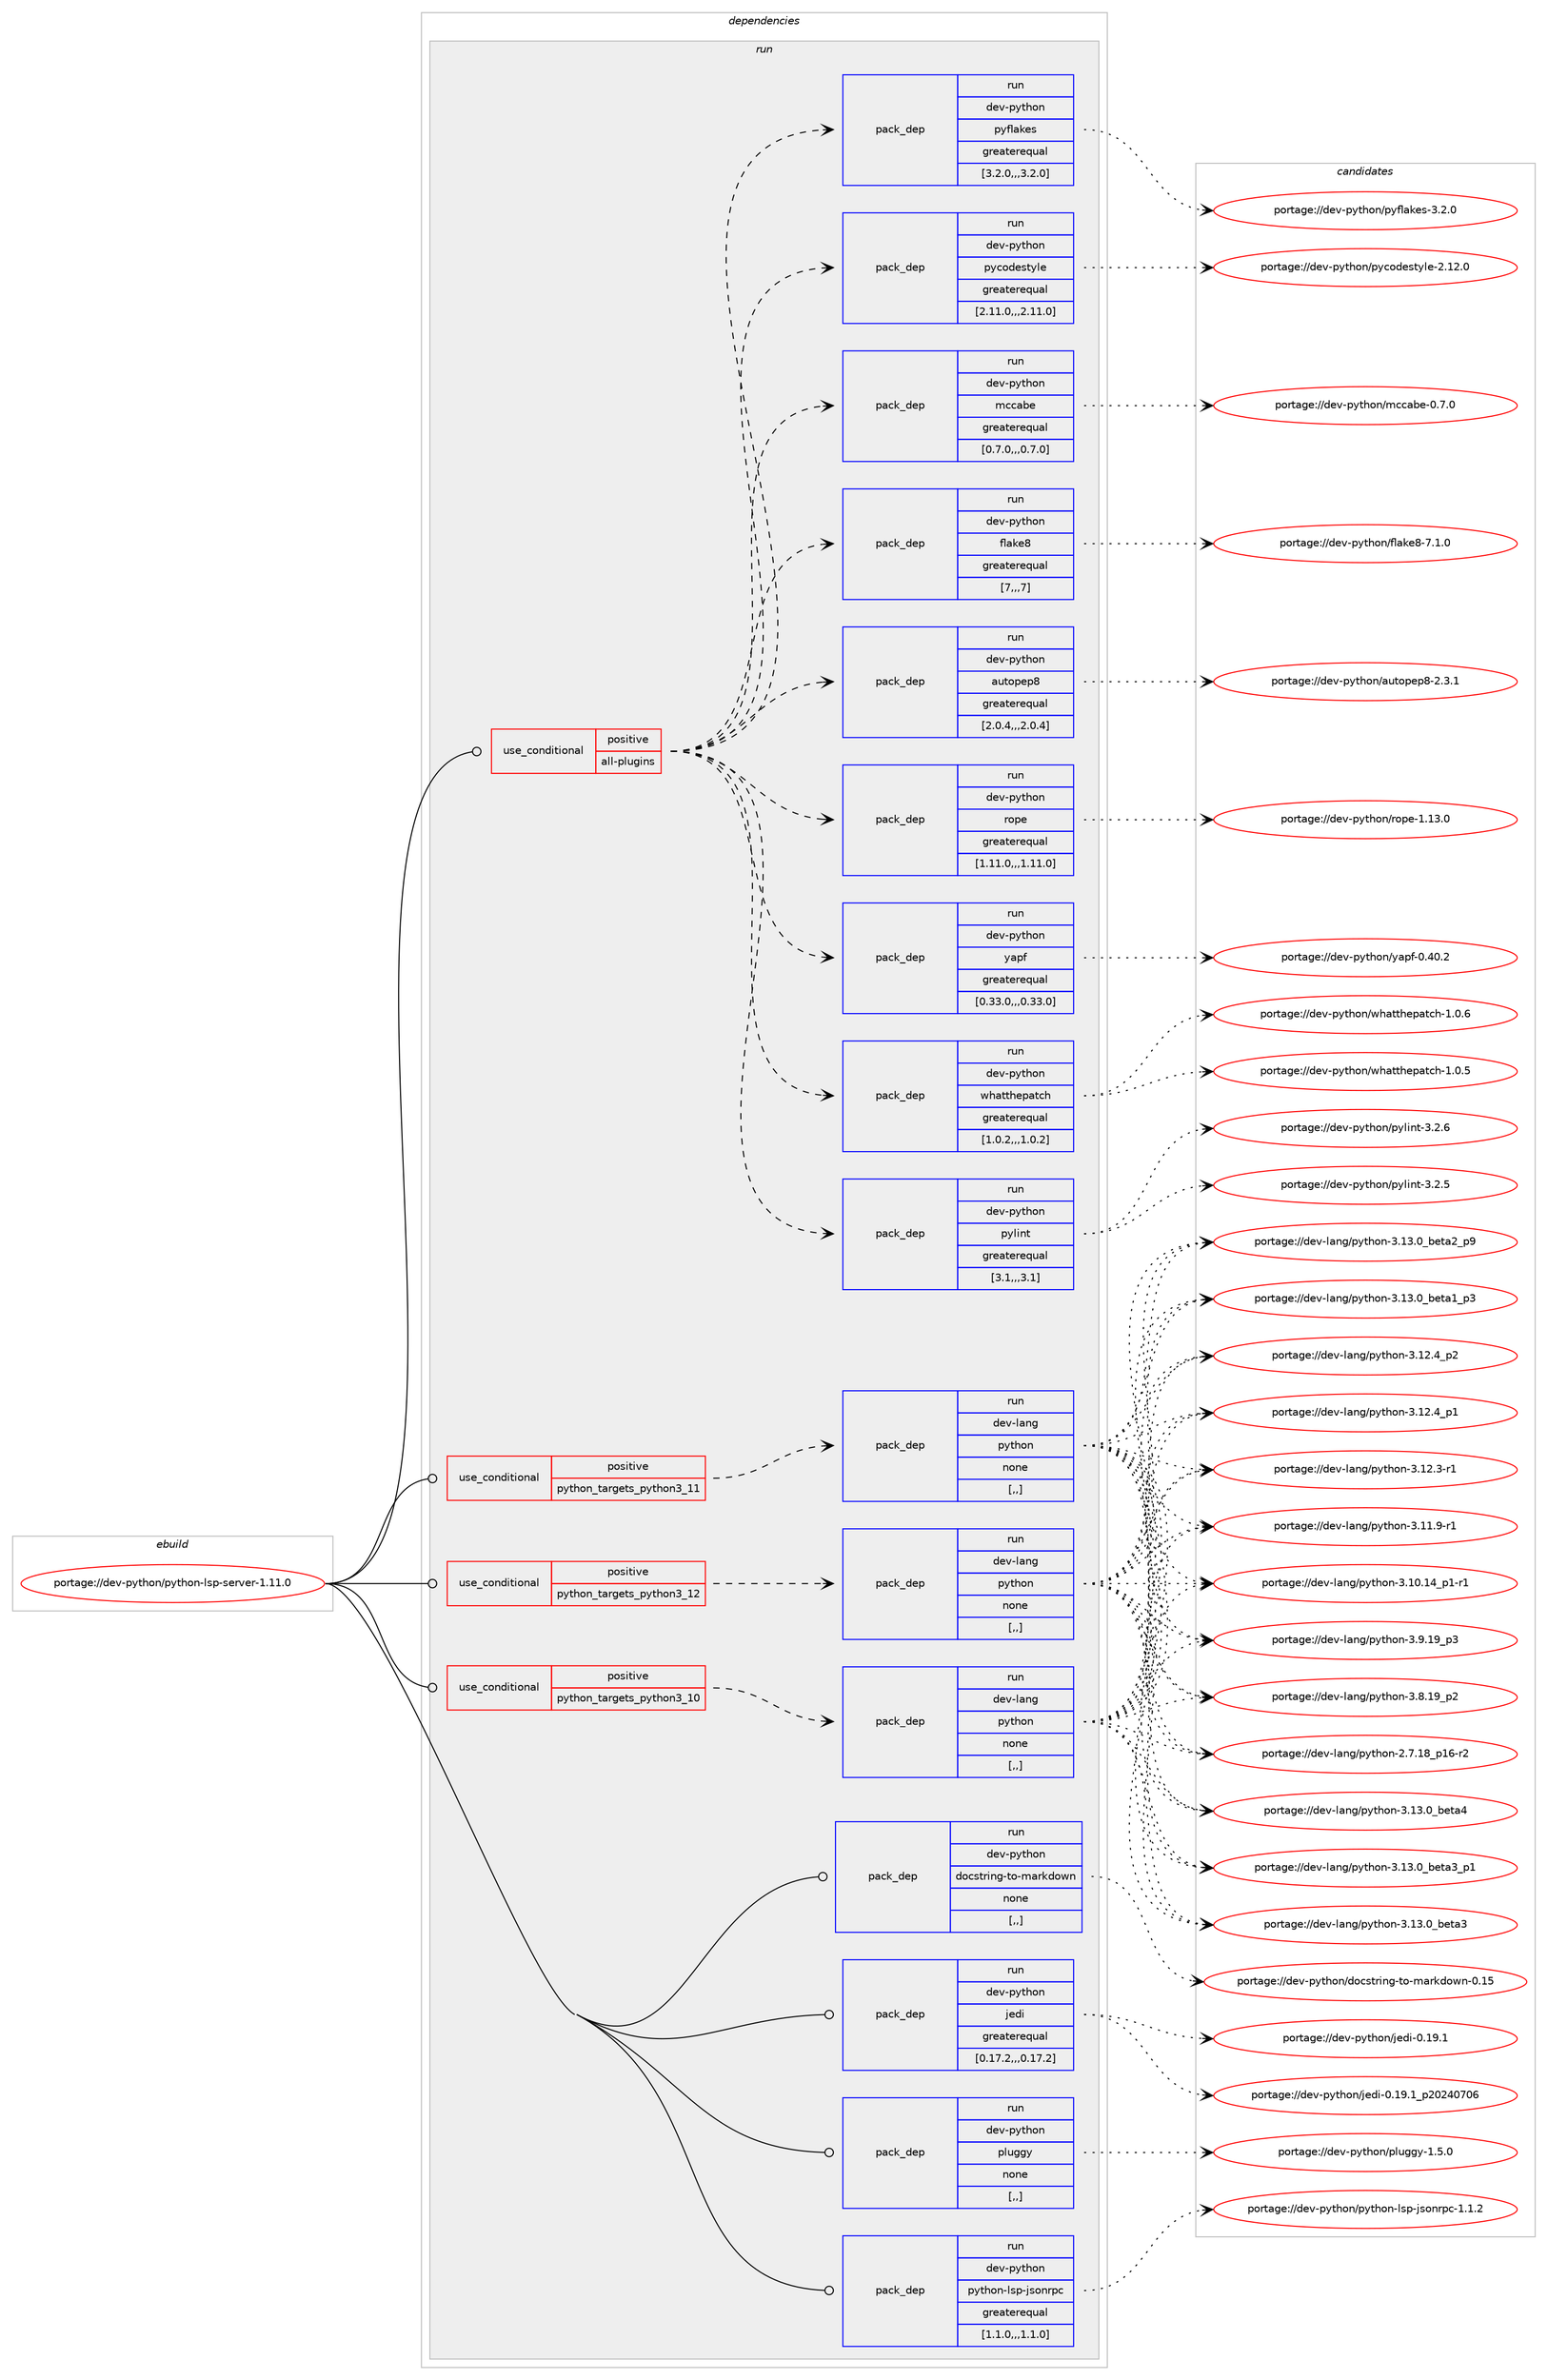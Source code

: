digraph prolog {

# *************
# Graph options
# *************

newrank=true;
concentrate=true;
compound=true;
graph [rankdir=LR,fontname=Helvetica,fontsize=10,ranksep=1.5];#, ranksep=2.5, nodesep=0.2];
edge  [arrowhead=vee];
node  [fontname=Helvetica,fontsize=10];

# **********
# The ebuild
# **********

subgraph cluster_leftcol {
color=gray;
label=<<i>ebuild</i>>;
id [label="portage://dev-python/python-lsp-server-1.11.0", color=red, width=4, href="../dev-python/python-lsp-server-1.11.0.svg"];
}

# ****************
# The dependencies
# ****************

subgraph cluster_midcol {
color=gray;
label=<<i>dependencies</i>>;
subgraph cluster_compile {
fillcolor="#eeeeee";
style=filled;
label=<<i>compile</i>>;
}
subgraph cluster_compileandrun {
fillcolor="#eeeeee";
style=filled;
label=<<i>compile and run</i>>;
}
subgraph cluster_run {
fillcolor="#eeeeee";
style=filled;
label=<<i>run</i>>;
subgraph cond38383 {
dependency160430 [label=<<TABLE BORDER="0" CELLBORDER="1" CELLSPACING="0" CELLPADDING="4"><TR><TD ROWSPAN="3" CELLPADDING="10">use_conditional</TD></TR><TR><TD>positive</TD></TR><TR><TD>all-plugins</TD></TR></TABLE>>, shape=none, color=red];
subgraph pack120776 {
dependency160431 [label=<<TABLE BORDER="0" CELLBORDER="1" CELLSPACING="0" CELLPADDING="4" WIDTH="220"><TR><TD ROWSPAN="6" CELLPADDING="30">pack_dep</TD></TR><TR><TD WIDTH="110">run</TD></TR><TR><TD>dev-python</TD></TR><TR><TD>autopep8</TD></TR><TR><TD>greaterequal</TD></TR><TR><TD>[2.0.4,,,2.0.4]</TD></TR></TABLE>>, shape=none, color=blue];
}
dependency160430:e -> dependency160431:w [weight=20,style="dashed",arrowhead="vee"];
subgraph pack120777 {
dependency160432 [label=<<TABLE BORDER="0" CELLBORDER="1" CELLSPACING="0" CELLPADDING="4" WIDTH="220"><TR><TD ROWSPAN="6" CELLPADDING="30">pack_dep</TD></TR><TR><TD WIDTH="110">run</TD></TR><TR><TD>dev-python</TD></TR><TR><TD>flake8</TD></TR><TR><TD>greaterequal</TD></TR><TR><TD>[7,,,7]</TD></TR></TABLE>>, shape=none, color=blue];
}
dependency160430:e -> dependency160432:w [weight=20,style="dashed",arrowhead="vee"];
subgraph pack120778 {
dependency160433 [label=<<TABLE BORDER="0" CELLBORDER="1" CELLSPACING="0" CELLPADDING="4" WIDTH="220"><TR><TD ROWSPAN="6" CELLPADDING="30">pack_dep</TD></TR><TR><TD WIDTH="110">run</TD></TR><TR><TD>dev-python</TD></TR><TR><TD>mccabe</TD></TR><TR><TD>greaterequal</TD></TR><TR><TD>[0.7.0,,,0.7.0]</TD></TR></TABLE>>, shape=none, color=blue];
}
dependency160430:e -> dependency160433:w [weight=20,style="dashed",arrowhead="vee"];
subgraph pack120779 {
dependency160434 [label=<<TABLE BORDER="0" CELLBORDER="1" CELLSPACING="0" CELLPADDING="4" WIDTH="220"><TR><TD ROWSPAN="6" CELLPADDING="30">pack_dep</TD></TR><TR><TD WIDTH="110">run</TD></TR><TR><TD>dev-python</TD></TR><TR><TD>pycodestyle</TD></TR><TR><TD>greaterequal</TD></TR><TR><TD>[2.11.0,,,2.11.0]</TD></TR></TABLE>>, shape=none, color=blue];
}
dependency160430:e -> dependency160434:w [weight=20,style="dashed",arrowhead="vee"];
subgraph pack120780 {
dependency160435 [label=<<TABLE BORDER="0" CELLBORDER="1" CELLSPACING="0" CELLPADDING="4" WIDTH="220"><TR><TD ROWSPAN="6" CELLPADDING="30">pack_dep</TD></TR><TR><TD WIDTH="110">run</TD></TR><TR><TD>dev-python</TD></TR><TR><TD>pyflakes</TD></TR><TR><TD>greaterequal</TD></TR><TR><TD>[3.2.0,,,3.2.0]</TD></TR></TABLE>>, shape=none, color=blue];
}
dependency160430:e -> dependency160435:w [weight=20,style="dashed",arrowhead="vee"];
subgraph pack120781 {
dependency160436 [label=<<TABLE BORDER="0" CELLBORDER="1" CELLSPACING="0" CELLPADDING="4" WIDTH="220"><TR><TD ROWSPAN="6" CELLPADDING="30">pack_dep</TD></TR><TR><TD WIDTH="110">run</TD></TR><TR><TD>dev-python</TD></TR><TR><TD>pylint</TD></TR><TR><TD>greaterequal</TD></TR><TR><TD>[3.1,,,3.1]</TD></TR></TABLE>>, shape=none, color=blue];
}
dependency160430:e -> dependency160436:w [weight=20,style="dashed",arrowhead="vee"];
subgraph pack120782 {
dependency160437 [label=<<TABLE BORDER="0" CELLBORDER="1" CELLSPACING="0" CELLPADDING="4" WIDTH="220"><TR><TD ROWSPAN="6" CELLPADDING="30">pack_dep</TD></TR><TR><TD WIDTH="110">run</TD></TR><TR><TD>dev-python</TD></TR><TR><TD>whatthepatch</TD></TR><TR><TD>greaterequal</TD></TR><TR><TD>[1.0.2,,,1.0.2]</TD></TR></TABLE>>, shape=none, color=blue];
}
dependency160430:e -> dependency160437:w [weight=20,style="dashed",arrowhead="vee"];
subgraph pack120783 {
dependency160438 [label=<<TABLE BORDER="0" CELLBORDER="1" CELLSPACING="0" CELLPADDING="4" WIDTH="220"><TR><TD ROWSPAN="6" CELLPADDING="30">pack_dep</TD></TR><TR><TD WIDTH="110">run</TD></TR><TR><TD>dev-python</TD></TR><TR><TD>yapf</TD></TR><TR><TD>greaterequal</TD></TR><TR><TD>[0.33.0,,,0.33.0]</TD></TR></TABLE>>, shape=none, color=blue];
}
dependency160430:e -> dependency160438:w [weight=20,style="dashed",arrowhead="vee"];
subgraph pack120784 {
dependency160439 [label=<<TABLE BORDER="0" CELLBORDER="1" CELLSPACING="0" CELLPADDING="4" WIDTH="220"><TR><TD ROWSPAN="6" CELLPADDING="30">pack_dep</TD></TR><TR><TD WIDTH="110">run</TD></TR><TR><TD>dev-python</TD></TR><TR><TD>rope</TD></TR><TR><TD>greaterequal</TD></TR><TR><TD>[1.11.0,,,1.11.0]</TD></TR></TABLE>>, shape=none, color=blue];
}
dependency160430:e -> dependency160439:w [weight=20,style="dashed",arrowhead="vee"];
}
id:e -> dependency160430:w [weight=20,style="solid",arrowhead="odot"];
subgraph cond38384 {
dependency160440 [label=<<TABLE BORDER="0" CELLBORDER="1" CELLSPACING="0" CELLPADDING="4"><TR><TD ROWSPAN="3" CELLPADDING="10">use_conditional</TD></TR><TR><TD>positive</TD></TR><TR><TD>python_targets_python3_10</TD></TR></TABLE>>, shape=none, color=red];
subgraph pack120785 {
dependency160441 [label=<<TABLE BORDER="0" CELLBORDER="1" CELLSPACING="0" CELLPADDING="4" WIDTH="220"><TR><TD ROWSPAN="6" CELLPADDING="30">pack_dep</TD></TR><TR><TD WIDTH="110">run</TD></TR><TR><TD>dev-lang</TD></TR><TR><TD>python</TD></TR><TR><TD>none</TD></TR><TR><TD>[,,]</TD></TR></TABLE>>, shape=none, color=blue];
}
dependency160440:e -> dependency160441:w [weight=20,style="dashed",arrowhead="vee"];
}
id:e -> dependency160440:w [weight=20,style="solid",arrowhead="odot"];
subgraph cond38385 {
dependency160442 [label=<<TABLE BORDER="0" CELLBORDER="1" CELLSPACING="0" CELLPADDING="4"><TR><TD ROWSPAN="3" CELLPADDING="10">use_conditional</TD></TR><TR><TD>positive</TD></TR><TR><TD>python_targets_python3_11</TD></TR></TABLE>>, shape=none, color=red];
subgraph pack120786 {
dependency160443 [label=<<TABLE BORDER="0" CELLBORDER="1" CELLSPACING="0" CELLPADDING="4" WIDTH="220"><TR><TD ROWSPAN="6" CELLPADDING="30">pack_dep</TD></TR><TR><TD WIDTH="110">run</TD></TR><TR><TD>dev-lang</TD></TR><TR><TD>python</TD></TR><TR><TD>none</TD></TR><TR><TD>[,,]</TD></TR></TABLE>>, shape=none, color=blue];
}
dependency160442:e -> dependency160443:w [weight=20,style="dashed",arrowhead="vee"];
}
id:e -> dependency160442:w [weight=20,style="solid",arrowhead="odot"];
subgraph cond38386 {
dependency160444 [label=<<TABLE BORDER="0" CELLBORDER="1" CELLSPACING="0" CELLPADDING="4"><TR><TD ROWSPAN="3" CELLPADDING="10">use_conditional</TD></TR><TR><TD>positive</TD></TR><TR><TD>python_targets_python3_12</TD></TR></TABLE>>, shape=none, color=red];
subgraph pack120787 {
dependency160445 [label=<<TABLE BORDER="0" CELLBORDER="1" CELLSPACING="0" CELLPADDING="4" WIDTH="220"><TR><TD ROWSPAN="6" CELLPADDING="30">pack_dep</TD></TR><TR><TD WIDTH="110">run</TD></TR><TR><TD>dev-lang</TD></TR><TR><TD>python</TD></TR><TR><TD>none</TD></TR><TR><TD>[,,]</TD></TR></TABLE>>, shape=none, color=blue];
}
dependency160444:e -> dependency160445:w [weight=20,style="dashed",arrowhead="vee"];
}
id:e -> dependency160444:w [weight=20,style="solid",arrowhead="odot"];
subgraph pack120788 {
dependency160446 [label=<<TABLE BORDER="0" CELLBORDER="1" CELLSPACING="0" CELLPADDING="4" WIDTH="220"><TR><TD ROWSPAN="6" CELLPADDING="30">pack_dep</TD></TR><TR><TD WIDTH="110">run</TD></TR><TR><TD>dev-python</TD></TR><TR><TD>docstring-to-markdown</TD></TR><TR><TD>none</TD></TR><TR><TD>[,,]</TD></TR></TABLE>>, shape=none, color=blue];
}
id:e -> dependency160446:w [weight=20,style="solid",arrowhead="odot"];
subgraph pack120789 {
dependency160447 [label=<<TABLE BORDER="0" CELLBORDER="1" CELLSPACING="0" CELLPADDING="4" WIDTH="220"><TR><TD ROWSPAN="6" CELLPADDING="30">pack_dep</TD></TR><TR><TD WIDTH="110">run</TD></TR><TR><TD>dev-python</TD></TR><TR><TD>jedi</TD></TR><TR><TD>greaterequal</TD></TR><TR><TD>[0.17.2,,,0.17.2]</TD></TR></TABLE>>, shape=none, color=blue];
}
id:e -> dependency160447:w [weight=20,style="solid",arrowhead="odot"];
subgraph pack120790 {
dependency160448 [label=<<TABLE BORDER="0" CELLBORDER="1" CELLSPACING="0" CELLPADDING="4" WIDTH="220"><TR><TD ROWSPAN="6" CELLPADDING="30">pack_dep</TD></TR><TR><TD WIDTH="110">run</TD></TR><TR><TD>dev-python</TD></TR><TR><TD>pluggy</TD></TR><TR><TD>none</TD></TR><TR><TD>[,,]</TD></TR></TABLE>>, shape=none, color=blue];
}
id:e -> dependency160448:w [weight=20,style="solid",arrowhead="odot"];
subgraph pack120791 {
dependency160449 [label=<<TABLE BORDER="0" CELLBORDER="1" CELLSPACING="0" CELLPADDING="4" WIDTH="220"><TR><TD ROWSPAN="6" CELLPADDING="30">pack_dep</TD></TR><TR><TD WIDTH="110">run</TD></TR><TR><TD>dev-python</TD></TR><TR><TD>python-lsp-jsonrpc</TD></TR><TR><TD>greaterequal</TD></TR><TR><TD>[1.1.0,,,1.1.0]</TD></TR></TABLE>>, shape=none, color=blue];
}
id:e -> dependency160449:w [weight=20,style="solid",arrowhead="odot"];
}
}

# **************
# The candidates
# **************

subgraph cluster_choices {
rank=same;
color=gray;
label=<<i>candidates</i>>;

subgraph choice120776 {
color=black;
nodesep=1;
choice10010111845112121116104111110479711711611111210111256455046514649 [label="portage://dev-python/autopep8-2.3.1", color=red, width=4,href="../dev-python/autopep8-2.3.1.svg"];
dependency160431:e -> choice10010111845112121116104111110479711711611111210111256455046514649:w [style=dotted,weight="100"];
}
subgraph choice120777 {
color=black;
nodesep=1;
choice10010111845112121116104111110471021089710710156455546494648 [label="portage://dev-python/flake8-7.1.0", color=red, width=4,href="../dev-python/flake8-7.1.0.svg"];
dependency160432:e -> choice10010111845112121116104111110471021089710710156455546494648:w [style=dotted,weight="100"];
}
subgraph choice120778 {
color=black;
nodesep=1;
choice100101118451121211161041111104710999999798101454846554648 [label="portage://dev-python/mccabe-0.7.0", color=red, width=4,href="../dev-python/mccabe-0.7.0.svg"];
dependency160433:e -> choice100101118451121211161041111104710999999798101454846554648:w [style=dotted,weight="100"];
}
subgraph choice120779 {
color=black;
nodesep=1;
choice10010111845112121116104111110471121219911110010111511612110810145504649504648 [label="portage://dev-python/pycodestyle-2.12.0", color=red, width=4,href="../dev-python/pycodestyle-2.12.0.svg"];
dependency160434:e -> choice10010111845112121116104111110471121219911110010111511612110810145504649504648:w [style=dotted,weight="100"];
}
subgraph choice120780 {
color=black;
nodesep=1;
choice100101118451121211161041111104711212110210897107101115455146504648 [label="portage://dev-python/pyflakes-3.2.0", color=red, width=4,href="../dev-python/pyflakes-3.2.0.svg"];
dependency160435:e -> choice100101118451121211161041111104711212110210897107101115455146504648:w [style=dotted,weight="100"];
}
subgraph choice120781 {
color=black;
nodesep=1;
choice1001011184511212111610411111047112121108105110116455146504654 [label="portage://dev-python/pylint-3.2.6", color=red, width=4,href="../dev-python/pylint-3.2.6.svg"];
choice1001011184511212111610411111047112121108105110116455146504653 [label="portage://dev-python/pylint-3.2.5", color=red, width=4,href="../dev-python/pylint-3.2.5.svg"];
dependency160436:e -> choice1001011184511212111610411111047112121108105110116455146504654:w [style=dotted,weight="100"];
dependency160436:e -> choice1001011184511212111610411111047112121108105110116455146504653:w [style=dotted,weight="100"];
}
subgraph choice120782 {
color=black;
nodesep=1;
choice1001011184511212111610411111047119104971161161041011129711699104454946484654 [label="portage://dev-python/whatthepatch-1.0.6", color=red, width=4,href="../dev-python/whatthepatch-1.0.6.svg"];
choice1001011184511212111610411111047119104971161161041011129711699104454946484653 [label="portage://dev-python/whatthepatch-1.0.5", color=red, width=4,href="../dev-python/whatthepatch-1.0.5.svg"];
dependency160437:e -> choice1001011184511212111610411111047119104971161161041011129711699104454946484654:w [style=dotted,weight="100"];
dependency160437:e -> choice1001011184511212111610411111047119104971161161041011129711699104454946484653:w [style=dotted,weight="100"];
}
subgraph choice120783 {
color=black;
nodesep=1;
choice10010111845112121116104111110471219711210245484652484650 [label="portage://dev-python/yapf-0.40.2", color=red, width=4,href="../dev-python/yapf-0.40.2.svg"];
dependency160438:e -> choice10010111845112121116104111110471219711210245484652484650:w [style=dotted,weight="100"];
}
subgraph choice120784 {
color=black;
nodesep=1;
choice100101118451121211161041111104711411111210145494649514648 [label="portage://dev-python/rope-1.13.0", color=red, width=4,href="../dev-python/rope-1.13.0.svg"];
dependency160439:e -> choice100101118451121211161041111104711411111210145494649514648:w [style=dotted,weight="100"];
}
subgraph choice120785 {
color=black;
nodesep=1;
choice1001011184510897110103471121211161041111104551464951464895981011169752 [label="portage://dev-lang/python-3.13.0_beta4", color=red, width=4,href="../dev-lang/python-3.13.0_beta4.svg"];
choice10010111845108971101034711212111610411111045514649514648959810111697519511249 [label="portage://dev-lang/python-3.13.0_beta3_p1", color=red, width=4,href="../dev-lang/python-3.13.0_beta3_p1.svg"];
choice1001011184510897110103471121211161041111104551464951464895981011169751 [label="portage://dev-lang/python-3.13.0_beta3", color=red, width=4,href="../dev-lang/python-3.13.0_beta3.svg"];
choice10010111845108971101034711212111610411111045514649514648959810111697509511257 [label="portage://dev-lang/python-3.13.0_beta2_p9", color=red, width=4,href="../dev-lang/python-3.13.0_beta2_p9.svg"];
choice10010111845108971101034711212111610411111045514649514648959810111697499511251 [label="portage://dev-lang/python-3.13.0_beta1_p3", color=red, width=4,href="../dev-lang/python-3.13.0_beta1_p3.svg"];
choice100101118451089711010347112121116104111110455146495046529511250 [label="portage://dev-lang/python-3.12.4_p2", color=red, width=4,href="../dev-lang/python-3.12.4_p2.svg"];
choice100101118451089711010347112121116104111110455146495046529511249 [label="portage://dev-lang/python-3.12.4_p1", color=red, width=4,href="../dev-lang/python-3.12.4_p1.svg"];
choice100101118451089711010347112121116104111110455146495046514511449 [label="portage://dev-lang/python-3.12.3-r1", color=red, width=4,href="../dev-lang/python-3.12.3-r1.svg"];
choice100101118451089711010347112121116104111110455146494946574511449 [label="portage://dev-lang/python-3.11.9-r1", color=red, width=4,href="../dev-lang/python-3.11.9-r1.svg"];
choice100101118451089711010347112121116104111110455146494846495295112494511449 [label="portage://dev-lang/python-3.10.14_p1-r1", color=red, width=4,href="../dev-lang/python-3.10.14_p1-r1.svg"];
choice100101118451089711010347112121116104111110455146574649579511251 [label="portage://dev-lang/python-3.9.19_p3", color=red, width=4,href="../dev-lang/python-3.9.19_p3.svg"];
choice100101118451089711010347112121116104111110455146564649579511250 [label="portage://dev-lang/python-3.8.19_p2", color=red, width=4,href="../dev-lang/python-3.8.19_p2.svg"];
choice100101118451089711010347112121116104111110455046554649569511249544511450 [label="portage://dev-lang/python-2.7.18_p16-r2", color=red, width=4,href="../dev-lang/python-2.7.18_p16-r2.svg"];
dependency160441:e -> choice1001011184510897110103471121211161041111104551464951464895981011169752:w [style=dotted,weight="100"];
dependency160441:e -> choice10010111845108971101034711212111610411111045514649514648959810111697519511249:w [style=dotted,weight="100"];
dependency160441:e -> choice1001011184510897110103471121211161041111104551464951464895981011169751:w [style=dotted,weight="100"];
dependency160441:e -> choice10010111845108971101034711212111610411111045514649514648959810111697509511257:w [style=dotted,weight="100"];
dependency160441:e -> choice10010111845108971101034711212111610411111045514649514648959810111697499511251:w [style=dotted,weight="100"];
dependency160441:e -> choice100101118451089711010347112121116104111110455146495046529511250:w [style=dotted,weight="100"];
dependency160441:e -> choice100101118451089711010347112121116104111110455146495046529511249:w [style=dotted,weight="100"];
dependency160441:e -> choice100101118451089711010347112121116104111110455146495046514511449:w [style=dotted,weight="100"];
dependency160441:e -> choice100101118451089711010347112121116104111110455146494946574511449:w [style=dotted,weight="100"];
dependency160441:e -> choice100101118451089711010347112121116104111110455146494846495295112494511449:w [style=dotted,weight="100"];
dependency160441:e -> choice100101118451089711010347112121116104111110455146574649579511251:w [style=dotted,weight="100"];
dependency160441:e -> choice100101118451089711010347112121116104111110455146564649579511250:w [style=dotted,weight="100"];
dependency160441:e -> choice100101118451089711010347112121116104111110455046554649569511249544511450:w [style=dotted,weight="100"];
}
subgraph choice120786 {
color=black;
nodesep=1;
choice1001011184510897110103471121211161041111104551464951464895981011169752 [label="portage://dev-lang/python-3.13.0_beta4", color=red, width=4,href="../dev-lang/python-3.13.0_beta4.svg"];
choice10010111845108971101034711212111610411111045514649514648959810111697519511249 [label="portage://dev-lang/python-3.13.0_beta3_p1", color=red, width=4,href="../dev-lang/python-3.13.0_beta3_p1.svg"];
choice1001011184510897110103471121211161041111104551464951464895981011169751 [label="portage://dev-lang/python-3.13.0_beta3", color=red, width=4,href="../dev-lang/python-3.13.0_beta3.svg"];
choice10010111845108971101034711212111610411111045514649514648959810111697509511257 [label="portage://dev-lang/python-3.13.0_beta2_p9", color=red, width=4,href="../dev-lang/python-3.13.0_beta2_p9.svg"];
choice10010111845108971101034711212111610411111045514649514648959810111697499511251 [label="portage://dev-lang/python-3.13.0_beta1_p3", color=red, width=4,href="../dev-lang/python-3.13.0_beta1_p3.svg"];
choice100101118451089711010347112121116104111110455146495046529511250 [label="portage://dev-lang/python-3.12.4_p2", color=red, width=4,href="../dev-lang/python-3.12.4_p2.svg"];
choice100101118451089711010347112121116104111110455146495046529511249 [label="portage://dev-lang/python-3.12.4_p1", color=red, width=4,href="../dev-lang/python-3.12.4_p1.svg"];
choice100101118451089711010347112121116104111110455146495046514511449 [label="portage://dev-lang/python-3.12.3-r1", color=red, width=4,href="../dev-lang/python-3.12.3-r1.svg"];
choice100101118451089711010347112121116104111110455146494946574511449 [label="portage://dev-lang/python-3.11.9-r1", color=red, width=4,href="../dev-lang/python-3.11.9-r1.svg"];
choice100101118451089711010347112121116104111110455146494846495295112494511449 [label="portage://dev-lang/python-3.10.14_p1-r1", color=red, width=4,href="../dev-lang/python-3.10.14_p1-r1.svg"];
choice100101118451089711010347112121116104111110455146574649579511251 [label="portage://dev-lang/python-3.9.19_p3", color=red, width=4,href="../dev-lang/python-3.9.19_p3.svg"];
choice100101118451089711010347112121116104111110455146564649579511250 [label="portage://dev-lang/python-3.8.19_p2", color=red, width=4,href="../dev-lang/python-3.8.19_p2.svg"];
choice100101118451089711010347112121116104111110455046554649569511249544511450 [label="portage://dev-lang/python-2.7.18_p16-r2", color=red, width=4,href="../dev-lang/python-2.7.18_p16-r2.svg"];
dependency160443:e -> choice1001011184510897110103471121211161041111104551464951464895981011169752:w [style=dotted,weight="100"];
dependency160443:e -> choice10010111845108971101034711212111610411111045514649514648959810111697519511249:w [style=dotted,weight="100"];
dependency160443:e -> choice1001011184510897110103471121211161041111104551464951464895981011169751:w [style=dotted,weight="100"];
dependency160443:e -> choice10010111845108971101034711212111610411111045514649514648959810111697509511257:w [style=dotted,weight="100"];
dependency160443:e -> choice10010111845108971101034711212111610411111045514649514648959810111697499511251:w [style=dotted,weight="100"];
dependency160443:e -> choice100101118451089711010347112121116104111110455146495046529511250:w [style=dotted,weight="100"];
dependency160443:e -> choice100101118451089711010347112121116104111110455146495046529511249:w [style=dotted,weight="100"];
dependency160443:e -> choice100101118451089711010347112121116104111110455146495046514511449:w [style=dotted,weight="100"];
dependency160443:e -> choice100101118451089711010347112121116104111110455146494946574511449:w [style=dotted,weight="100"];
dependency160443:e -> choice100101118451089711010347112121116104111110455146494846495295112494511449:w [style=dotted,weight="100"];
dependency160443:e -> choice100101118451089711010347112121116104111110455146574649579511251:w [style=dotted,weight="100"];
dependency160443:e -> choice100101118451089711010347112121116104111110455146564649579511250:w [style=dotted,weight="100"];
dependency160443:e -> choice100101118451089711010347112121116104111110455046554649569511249544511450:w [style=dotted,weight="100"];
}
subgraph choice120787 {
color=black;
nodesep=1;
choice1001011184510897110103471121211161041111104551464951464895981011169752 [label="portage://dev-lang/python-3.13.0_beta4", color=red, width=4,href="../dev-lang/python-3.13.0_beta4.svg"];
choice10010111845108971101034711212111610411111045514649514648959810111697519511249 [label="portage://dev-lang/python-3.13.0_beta3_p1", color=red, width=4,href="../dev-lang/python-3.13.0_beta3_p1.svg"];
choice1001011184510897110103471121211161041111104551464951464895981011169751 [label="portage://dev-lang/python-3.13.0_beta3", color=red, width=4,href="../dev-lang/python-3.13.0_beta3.svg"];
choice10010111845108971101034711212111610411111045514649514648959810111697509511257 [label="portage://dev-lang/python-3.13.0_beta2_p9", color=red, width=4,href="../dev-lang/python-3.13.0_beta2_p9.svg"];
choice10010111845108971101034711212111610411111045514649514648959810111697499511251 [label="portage://dev-lang/python-3.13.0_beta1_p3", color=red, width=4,href="../dev-lang/python-3.13.0_beta1_p3.svg"];
choice100101118451089711010347112121116104111110455146495046529511250 [label="portage://dev-lang/python-3.12.4_p2", color=red, width=4,href="../dev-lang/python-3.12.4_p2.svg"];
choice100101118451089711010347112121116104111110455146495046529511249 [label="portage://dev-lang/python-3.12.4_p1", color=red, width=4,href="../dev-lang/python-3.12.4_p1.svg"];
choice100101118451089711010347112121116104111110455146495046514511449 [label="portage://dev-lang/python-3.12.3-r1", color=red, width=4,href="../dev-lang/python-3.12.3-r1.svg"];
choice100101118451089711010347112121116104111110455146494946574511449 [label="portage://dev-lang/python-3.11.9-r1", color=red, width=4,href="../dev-lang/python-3.11.9-r1.svg"];
choice100101118451089711010347112121116104111110455146494846495295112494511449 [label="portage://dev-lang/python-3.10.14_p1-r1", color=red, width=4,href="../dev-lang/python-3.10.14_p1-r1.svg"];
choice100101118451089711010347112121116104111110455146574649579511251 [label="portage://dev-lang/python-3.9.19_p3", color=red, width=4,href="../dev-lang/python-3.9.19_p3.svg"];
choice100101118451089711010347112121116104111110455146564649579511250 [label="portage://dev-lang/python-3.8.19_p2", color=red, width=4,href="../dev-lang/python-3.8.19_p2.svg"];
choice100101118451089711010347112121116104111110455046554649569511249544511450 [label="portage://dev-lang/python-2.7.18_p16-r2", color=red, width=4,href="../dev-lang/python-2.7.18_p16-r2.svg"];
dependency160445:e -> choice1001011184510897110103471121211161041111104551464951464895981011169752:w [style=dotted,weight="100"];
dependency160445:e -> choice10010111845108971101034711212111610411111045514649514648959810111697519511249:w [style=dotted,weight="100"];
dependency160445:e -> choice1001011184510897110103471121211161041111104551464951464895981011169751:w [style=dotted,weight="100"];
dependency160445:e -> choice10010111845108971101034711212111610411111045514649514648959810111697509511257:w [style=dotted,weight="100"];
dependency160445:e -> choice10010111845108971101034711212111610411111045514649514648959810111697499511251:w [style=dotted,weight="100"];
dependency160445:e -> choice100101118451089711010347112121116104111110455146495046529511250:w [style=dotted,weight="100"];
dependency160445:e -> choice100101118451089711010347112121116104111110455146495046529511249:w [style=dotted,weight="100"];
dependency160445:e -> choice100101118451089711010347112121116104111110455146495046514511449:w [style=dotted,weight="100"];
dependency160445:e -> choice100101118451089711010347112121116104111110455146494946574511449:w [style=dotted,weight="100"];
dependency160445:e -> choice100101118451089711010347112121116104111110455146494846495295112494511449:w [style=dotted,weight="100"];
dependency160445:e -> choice100101118451089711010347112121116104111110455146574649579511251:w [style=dotted,weight="100"];
dependency160445:e -> choice100101118451089711010347112121116104111110455146564649579511250:w [style=dotted,weight="100"];
dependency160445:e -> choice100101118451089711010347112121116104111110455046554649569511249544511450:w [style=dotted,weight="100"];
}
subgraph choice120788 {
color=black;
nodesep=1;
choice1001011184511212111610411111047100111991151161141051101034511611145109971141071001111191104548464953 [label="portage://dev-python/docstring-to-markdown-0.15", color=red, width=4,href="../dev-python/docstring-to-markdown-0.15.svg"];
dependency160446:e -> choice1001011184511212111610411111047100111991151161141051101034511611145109971141071001111191104548464953:w [style=dotted,weight="100"];
}
subgraph choice120789 {
color=black;
nodesep=1;
choice100101118451121211161041111104710610110010545484649574649951125048505248554854 [label="portage://dev-python/jedi-0.19.1_p20240706", color=red, width=4,href="../dev-python/jedi-0.19.1_p20240706.svg"];
choice100101118451121211161041111104710610110010545484649574649 [label="portage://dev-python/jedi-0.19.1", color=red, width=4,href="../dev-python/jedi-0.19.1.svg"];
dependency160447:e -> choice100101118451121211161041111104710610110010545484649574649951125048505248554854:w [style=dotted,weight="100"];
dependency160447:e -> choice100101118451121211161041111104710610110010545484649574649:w [style=dotted,weight="100"];
}
subgraph choice120790 {
color=black;
nodesep=1;
choice1001011184511212111610411111047112108117103103121454946534648 [label="portage://dev-python/pluggy-1.5.0", color=red, width=4,href="../dev-python/pluggy-1.5.0.svg"];
dependency160448:e -> choice1001011184511212111610411111047112108117103103121454946534648:w [style=dotted,weight="100"];
}
subgraph choice120791 {
color=black;
nodesep=1;
choice1001011184511212111610411111047112121116104111110451081151124510611511111011411299454946494650 [label="portage://dev-python/python-lsp-jsonrpc-1.1.2", color=red, width=4,href="../dev-python/python-lsp-jsonrpc-1.1.2.svg"];
dependency160449:e -> choice1001011184511212111610411111047112121116104111110451081151124510611511111011411299454946494650:w [style=dotted,weight="100"];
}
}

}
